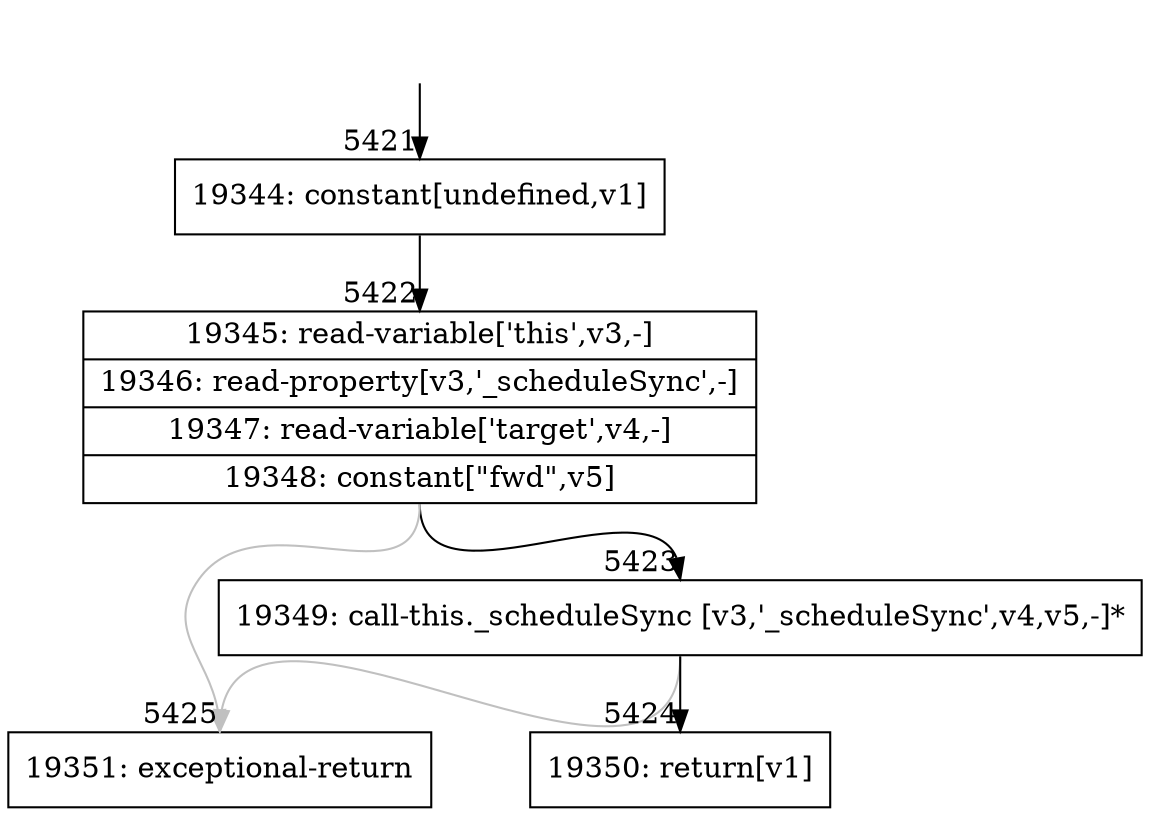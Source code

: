 digraph {
rankdir="TD"
BB_entry435[shape=none,label=""];
BB_entry435 -> BB5421 [tailport=s, headport=n, headlabel="    5421"]
BB5421 [shape=record label="{19344: constant[undefined,v1]}" ] 
BB5421 -> BB5422 [tailport=s, headport=n, headlabel="      5422"]
BB5422 [shape=record label="{19345: read-variable['this',v3,-]|19346: read-property[v3,'_scheduleSync',-]|19347: read-variable['target',v4,-]|19348: constant[\"fwd\",v5]}" ] 
BB5422 -> BB5423 [tailport=s, headport=n, headlabel="      5423"]
BB5422 -> BB5425 [tailport=s, headport=n, color=gray, headlabel="      5425"]
BB5423 [shape=record label="{19349: call-this._scheduleSync [v3,'_scheduleSync',v4,v5,-]*}" ] 
BB5423 -> BB5424 [tailport=s, headport=n, headlabel="      5424"]
BB5423 -> BB5425 [tailport=s, headport=n, color=gray]
BB5424 [shape=record label="{19350: return[v1]}" ] 
BB5425 [shape=record label="{19351: exceptional-return}" ] 
//#$~ 9844
}
